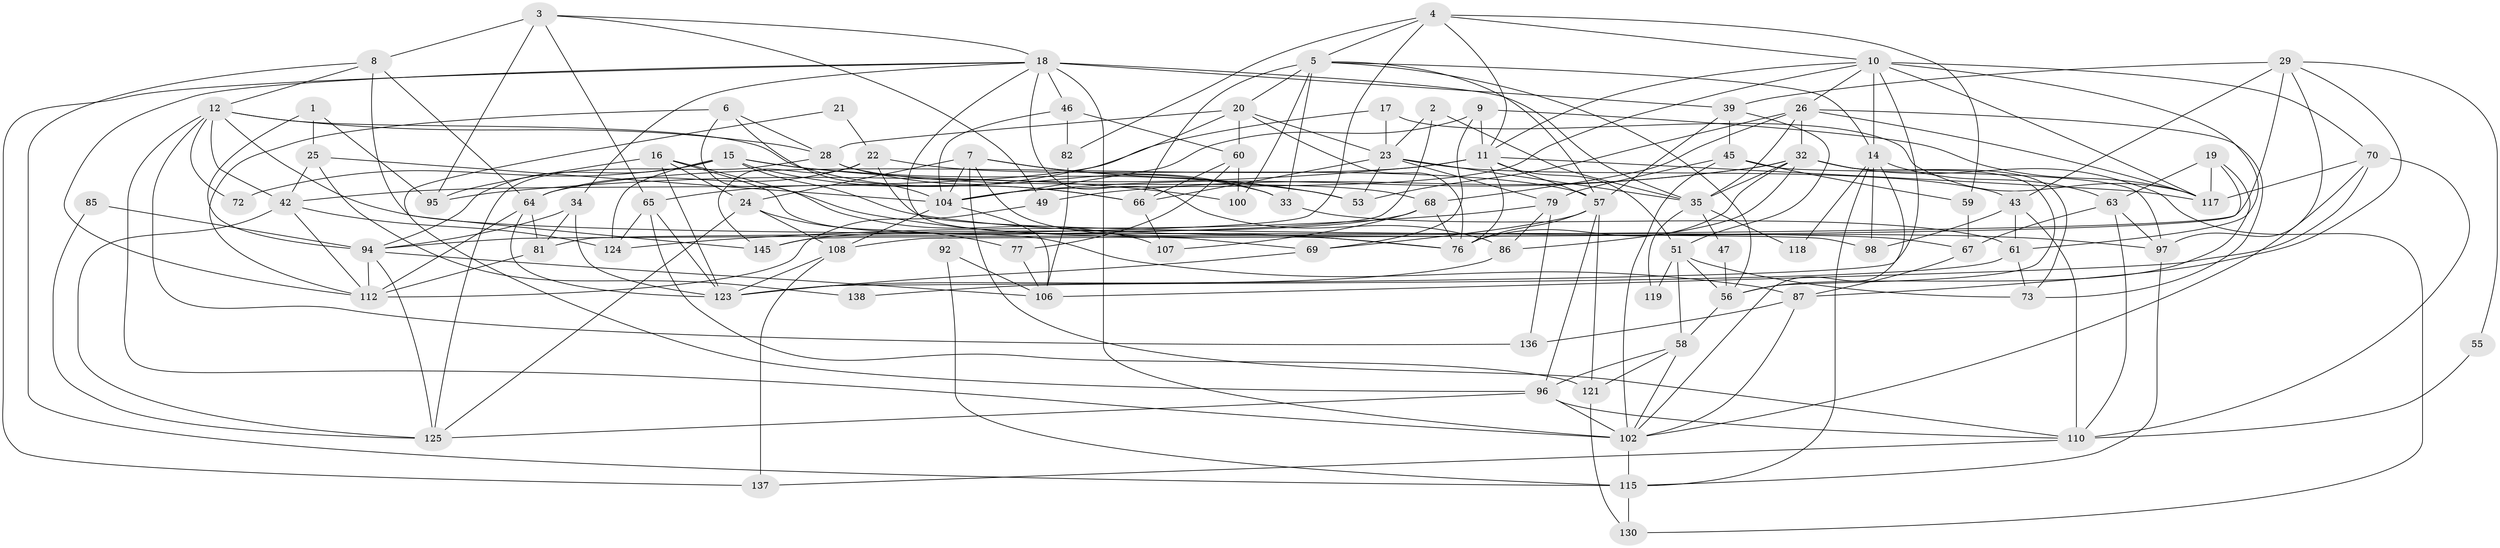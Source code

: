 // Generated by graph-tools (version 1.1) at 2025/52/02/27/25 19:52:03]
// undirected, 92 vertices, 232 edges
graph export_dot {
graph [start="1"]
  node [color=gray90,style=filled];
  1;
  2;
  3 [super="+111"];
  4 [super="+40"];
  5 [super="+13"];
  6;
  7 [super="+41"];
  8 [super="+80"];
  9 [super="+30"];
  10 [super="+120"];
  11 [super="+37"];
  12 [super="+27"];
  14 [super="+54"];
  15 [super="+31"];
  16 [super="+38"];
  17 [super="+109"];
  18 [super="+143"];
  19;
  20 [super="+132"];
  21;
  22 [super="+48"];
  23 [super="+127"];
  24 [super="+36"];
  25 [super="+50"];
  26 [super="+52"];
  28 [super="+101"];
  29 [super="+75"];
  32 [super="+44"];
  33 [super="+71"];
  34 [super="+126"];
  35 [super="+135"];
  39 [super="+139"];
  42 [super="+133"];
  43;
  45 [super="+93"];
  46;
  47;
  49;
  51 [super="+114"];
  53;
  55;
  56 [super="+122"];
  57 [super="+91"];
  58 [super="+62"];
  59;
  60 [super="+78"];
  61 [super="+84"];
  63 [super="+90"];
  64 [super="+99"];
  65 [super="+88"];
  66 [super="+83"];
  67;
  68 [super="+74"];
  69;
  70;
  72;
  73;
  76 [super="+89"];
  77;
  79 [super="+113"];
  81;
  82;
  85;
  86;
  87;
  92;
  94 [super="+103"];
  95;
  96 [super="+131"];
  97;
  98;
  100;
  102 [super="+116"];
  104 [super="+105"];
  106;
  107;
  108 [super="+129"];
  110 [super="+141"];
  112 [super="+128"];
  115;
  117 [super="+142"];
  118;
  119;
  121;
  123 [super="+144"];
  124;
  125 [super="+140"];
  130 [super="+134"];
  136;
  137;
  138;
  145;
  1 -- 95;
  1 -- 25;
  1 -- 94;
  2 -- 23;
  2 -- 35;
  2 -- 94;
  3 -- 95;
  3 -- 49;
  3 -- 8;
  3 -- 18;
  3 -- 65;
  4 -- 59;
  4 -- 82;
  4 -- 11;
  4 -- 81;
  4 -- 10;
  4 -- 5;
  5 -- 56;
  5 -- 57;
  5 -- 100;
  5 -- 14;
  5 -- 66;
  5 -- 33;
  5 -- 20;
  6 -- 107;
  6 -- 112;
  6 -- 104;
  6 -- 28;
  7 -- 76;
  7 -- 104;
  7 -- 33;
  7 -- 24;
  7 -- 53;
  7 -- 110;
  8 -- 115;
  8 -- 145;
  8 -- 12;
  8 -- 64;
  9 -- 69;
  9 -- 11;
  9 -- 104;
  9 -- 117;
  10 -- 117;
  10 -- 104;
  10 -- 26;
  10 -- 70;
  10 -- 11;
  10 -- 14;
  10 -- 61;
  10 -- 123;
  11 -- 57;
  11 -- 95;
  11 -- 64;
  11 -- 51;
  11 -- 117;
  11 -- 76;
  12 -- 42;
  12 -- 72;
  12 -- 136;
  12 -- 67;
  12 -- 102;
  12 -- 66;
  12 -- 28;
  14 -- 102;
  14 -- 115;
  14 -- 63;
  14 -- 118;
  14 -- 98;
  15 -- 66;
  15 -- 97;
  15 -- 72;
  15 -- 100;
  15 -- 94;
  15 -- 124;
  15 -- 53;
  16 -- 95 [weight=2];
  16 -- 87;
  16 -- 123;
  16 -- 24;
  16 -- 76;
  17 -- 117;
  17 -- 42;
  17 -- 23;
  18 -- 34;
  18 -- 86;
  18 -- 137;
  18 -- 112;
  18 -- 35;
  18 -- 69;
  18 -- 102;
  18 -- 39;
  18 -- 46;
  19 -- 56;
  19 -- 63;
  19 -- 117;
  19 -- 108;
  20 -- 23;
  20 -- 65;
  20 -- 76;
  20 -- 28;
  20 -- 60;
  21 -- 22;
  21 -- 96;
  22 -- 98;
  22 -- 145;
  22 -- 57;
  22 -- 64;
  23 -- 53;
  23 -- 66;
  23 -- 79;
  23 -- 43;
  23 -- 35;
  24 -- 77;
  24 -- 125;
  24 -- 108;
  25 -- 104;
  25 -- 138;
  25 -- 42;
  26 -- 32;
  26 -- 35;
  26 -- 68;
  26 -- 117;
  26 -- 53;
  26 -- 73;
  28 -- 125;
  28 -- 33;
  28 -- 68;
  29 -- 97;
  29 -- 55;
  29 -- 145;
  29 -- 87;
  29 -- 39;
  29 -- 43;
  32 -- 86;
  32 -- 49;
  32 -- 76;
  32 -- 104;
  32 -- 56;
  32 -- 73;
  32 -- 35;
  32 -- 130;
  33 -- 61;
  34 -- 81;
  34 -- 94;
  34 -- 123;
  35 -- 47;
  35 -- 118;
  35 -- 119;
  39 -- 51;
  39 -- 45;
  39 -- 57;
  42 -- 124;
  42 -- 125;
  42 -- 112;
  43 -- 61;
  43 -- 98;
  43 -- 110;
  45 -- 79;
  45 -- 97;
  45 -- 59;
  45 -- 102;
  46 -- 104;
  46 -- 82;
  46 -- 60;
  47 -- 56;
  49 -- 112;
  51 -- 58 [weight=2];
  51 -- 73;
  51 -- 119;
  51 -- 56;
  55 -- 110;
  56 -- 58;
  57 -- 76;
  57 -- 69;
  57 -- 121;
  57 -- 96;
  58 -- 102;
  58 -- 96;
  58 -- 121;
  59 -- 67;
  60 -- 100;
  60 -- 66;
  60 -- 77;
  61 -- 138;
  61 -- 73;
  63 -- 67;
  63 -- 97;
  63 -- 110;
  64 -- 123;
  64 -- 112 [weight=2];
  64 -- 81;
  65 -- 121;
  65 -- 123;
  65 -- 124;
  66 -- 107;
  67 -- 87;
  68 -- 145;
  68 -- 107;
  68 -- 76;
  69 -- 123;
  70 -- 117;
  70 -- 102;
  70 -- 106;
  70 -- 110;
  77 -- 106;
  79 -- 136;
  79 -- 86;
  79 -- 124;
  81 -- 112;
  82 -- 106;
  85 -- 125;
  85 -- 94;
  86 -- 123;
  87 -- 136;
  87 -- 102;
  92 -- 106;
  92 -- 115;
  94 -- 106;
  94 -- 125;
  94 -- 112;
  96 -- 102 [weight=2];
  96 -- 125;
  96 -- 110;
  97 -- 115;
  102 -- 115;
  104 -- 106;
  104 -- 108;
  108 -- 123;
  108 -- 137;
  110 -- 137;
  115 -- 130 [weight=2];
  121 -- 130;
}
